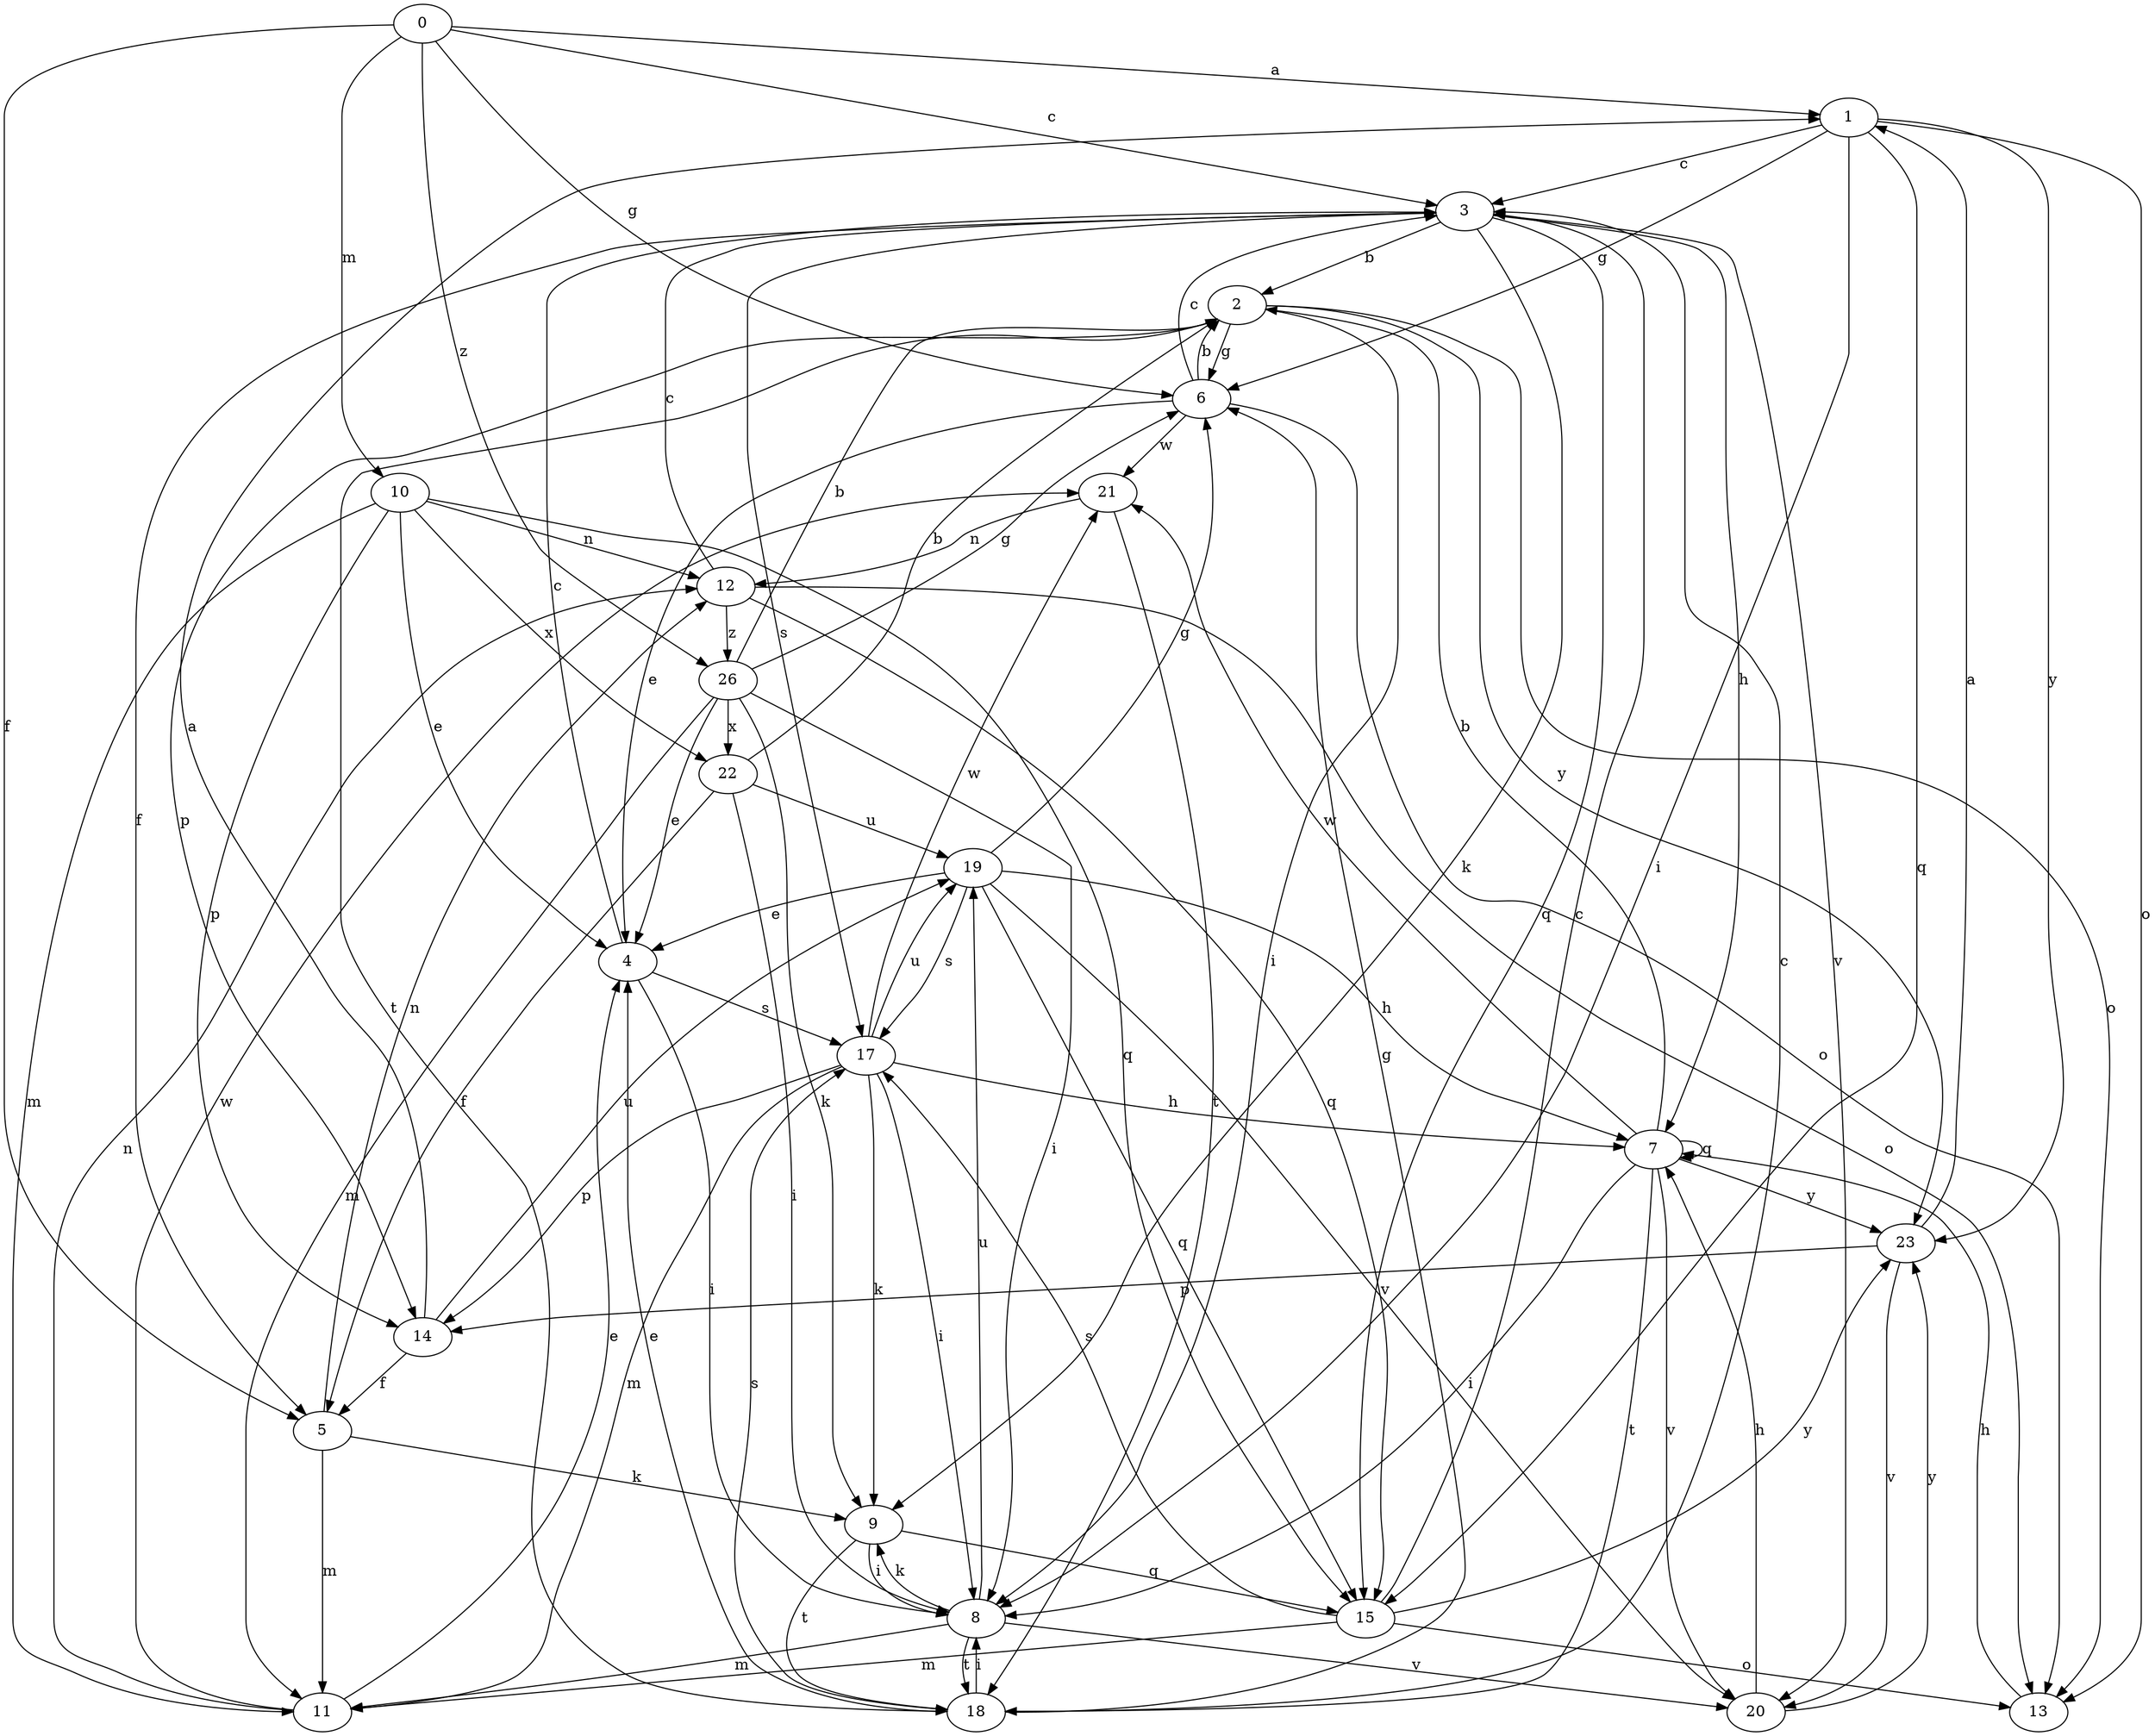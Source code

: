 digraph  {
0;
1;
2;
3;
4;
5;
6;
7;
8;
9;
10;
11;
12;
13;
14;
15;
17;
18;
19;
20;
21;
22;
23;
26;
0 -> 1  [label=a];
0 -> 3  [label=c];
0 -> 5  [label=f];
0 -> 6  [label=g];
0 -> 10  [label=m];
0 -> 26  [label=z];
1 -> 3  [label=c];
1 -> 6  [label=g];
1 -> 8  [label=i];
1 -> 13  [label=o];
1 -> 15  [label=q];
1 -> 23  [label=y];
2 -> 6  [label=g];
2 -> 8  [label=i];
2 -> 13  [label=o];
2 -> 14  [label=p];
2 -> 18  [label=t];
2 -> 23  [label=y];
3 -> 2  [label=b];
3 -> 5  [label=f];
3 -> 7  [label=h];
3 -> 9  [label=k];
3 -> 15  [label=q];
3 -> 17  [label=s];
3 -> 20  [label=v];
4 -> 3  [label=c];
4 -> 8  [label=i];
4 -> 17  [label=s];
5 -> 9  [label=k];
5 -> 11  [label=m];
5 -> 12  [label=n];
6 -> 2  [label=b];
6 -> 3  [label=c];
6 -> 4  [label=e];
6 -> 13  [label=o];
6 -> 21  [label=w];
7 -> 2  [label=b];
7 -> 8  [label=i];
7 -> 18  [label=t];
7 -> 20  [label=v];
7 -> 21  [label=w];
7 -> 23  [label=y];
7 -> 7  [label=q];
8 -> 9  [label=k];
8 -> 11  [label=m];
8 -> 18  [label=t];
8 -> 19  [label=u];
8 -> 20  [label=v];
9 -> 8  [label=i];
9 -> 15  [label=q];
9 -> 18  [label=t];
10 -> 4  [label=e];
10 -> 11  [label=m];
10 -> 12  [label=n];
10 -> 14  [label=p];
10 -> 15  [label=q];
10 -> 22  [label=x];
11 -> 4  [label=e];
11 -> 12  [label=n];
11 -> 21  [label=w];
12 -> 3  [label=c];
12 -> 13  [label=o];
12 -> 15  [label=q];
12 -> 26  [label=z];
13 -> 7  [label=h];
14 -> 1  [label=a];
14 -> 5  [label=f];
14 -> 19  [label=u];
15 -> 3  [label=c];
15 -> 11  [label=m];
15 -> 13  [label=o];
15 -> 17  [label=s];
15 -> 23  [label=y];
17 -> 7  [label=h];
17 -> 8  [label=i];
17 -> 9  [label=k];
17 -> 11  [label=m];
17 -> 14  [label=p];
17 -> 19  [label=u];
17 -> 21  [label=w];
18 -> 3  [label=c];
18 -> 4  [label=e];
18 -> 6  [label=g];
18 -> 8  [label=i];
18 -> 17  [label=s];
19 -> 4  [label=e];
19 -> 6  [label=g];
19 -> 7  [label=h];
19 -> 15  [label=q];
19 -> 17  [label=s];
19 -> 20  [label=v];
20 -> 7  [label=h];
20 -> 23  [label=y];
21 -> 12  [label=n];
21 -> 18  [label=t];
22 -> 2  [label=b];
22 -> 5  [label=f];
22 -> 8  [label=i];
22 -> 19  [label=u];
23 -> 1  [label=a];
23 -> 14  [label=p];
23 -> 20  [label=v];
26 -> 2  [label=b];
26 -> 4  [label=e];
26 -> 6  [label=g];
26 -> 8  [label=i];
26 -> 9  [label=k];
26 -> 11  [label=m];
26 -> 22  [label=x];
}
